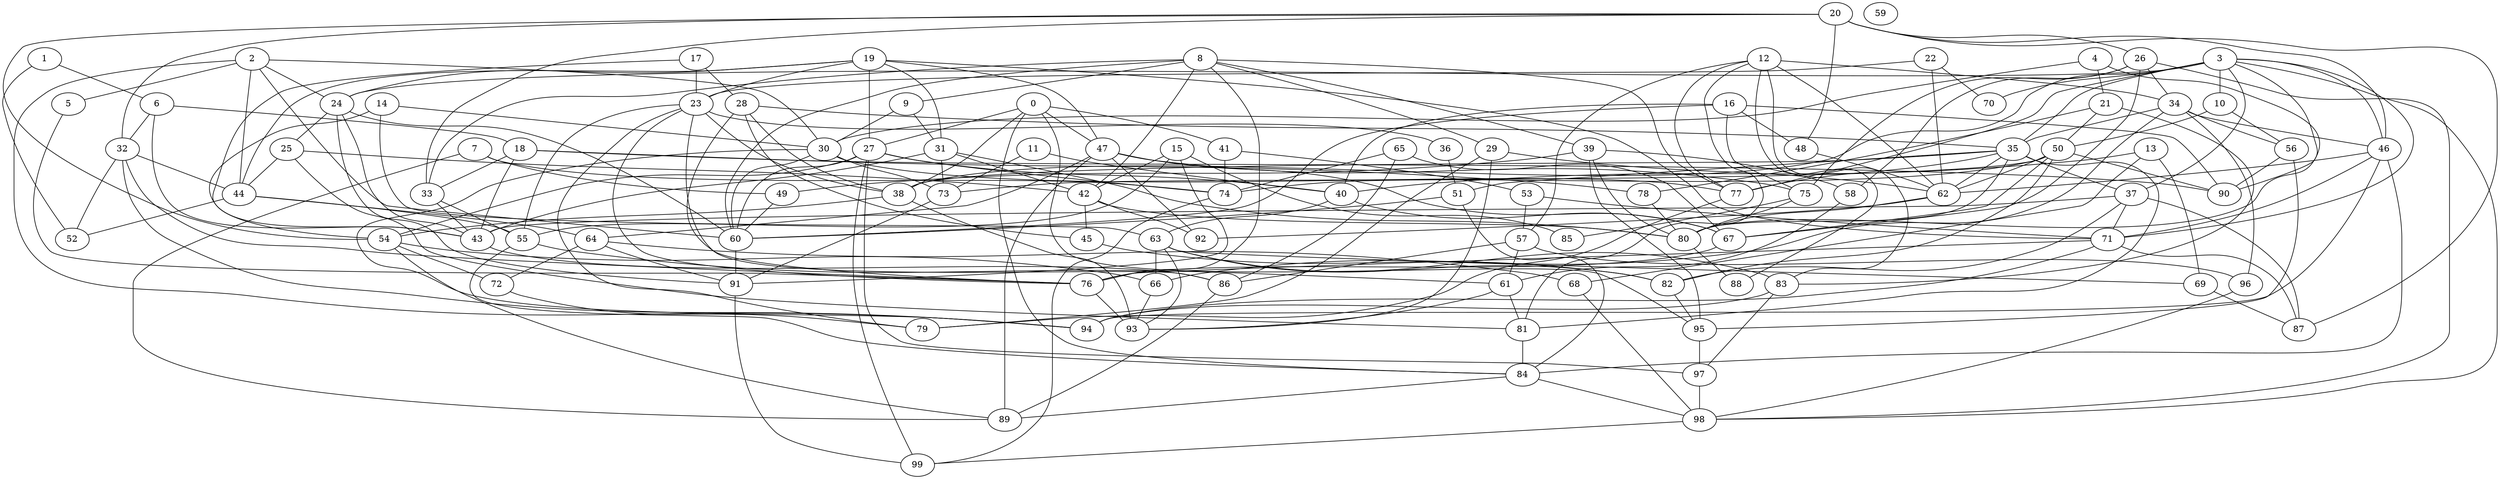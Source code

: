 graph {
0;
1;
2;
3;
4;
5;
6;
7;
8;
9;
10;
11;
12;
13;
14;
15;
16;
17;
18;
19;
20;
21;
22;
23;
24;
25;
26;
27;
28;
29;
30;
31;
32;
33;
34;
35;
36;
37;
38;
39;
40;
41;
42;
43;
44;
45;
46;
47;
48;
49;
50;
51;
52;
53;
54;
55;
56;
57;
58;
59;
60;
61;
62;
63;
64;
65;
66;
67;
68;
69;
70;
71;
72;
73;
74;
75;
76;
77;
78;
79;
80;
81;
82;
83;
84;
85;
86;
87;
88;
89;
90;
91;
92;
93;
94;
95;
96;
97;
98;
99;
0--27;
0--38;
0--41;
0--47;
0--84;
0--95;
1--6;
1--52;
2--5;
2--24;
2--30;
2--44;
2--60;
2--94;
3--10;
3--24;
3--35;
3--37;
3--38;
3--46;
3--70;
3--71;
3--77;
3--90;
3--98;
4--21;
4--30;
4--80;
5--76;
6--18;
6--32;
6--43;
7--49;
7--74;
7--89;
8--9;
8--29;
8--33;
8--39;
8--42;
8--60;
8--76;
8--77;
9--30;
9--31;
10--50;
10--56;
11--40;
11--73;
12--34;
12--57;
12--62;
12--77;
12--81;
12--83;
12--88;
13--40;
13--68;
13--69;
14--30;
14--54;
14--63;
15--42;
15--55;
15--85;
15--91;
16--40;
16--48;
16--60;
16--75;
16--90;
17--23;
17--28;
17--43;
18--33;
18--43;
18--78;
18--90;
19--23;
19--24;
19--27;
19--31;
19--44;
19--47;
19--71;
20--26;
20--32;
20--33;
20--46;
20--48;
20--54;
20--87;
21--50;
21--78;
21--83;
22--23;
22--62;
22--70;
23--36;
23--38;
23--55;
23--76;
23--79;
23--86;
24--25;
24--43;
24--60;
24--91;
25--42;
25--44;
25--81;
26--34;
26--58;
26--67;
26--75;
26--98;
27--40;
27--54;
27--60;
27--74;
27--97;
27--99;
28--35;
28--38;
28--45;
28--76;
29--62;
29--79;
29--93;
30--60;
30--73;
30--77;
30--94;
31--42;
31--43;
31--73;
31--80;
32--44;
32--52;
32--76;
32--94;
33--43;
33--55;
34--35;
34--46;
34--56;
34--66;
34--96;
35--37;
35--38;
35--51;
35--62;
35--77;
35--80;
35--81;
36--51;
37--43;
37--71;
37--82;
37--87;
38--54;
38--93;
39--49;
39--58;
39--80;
39--95;
40--63;
40--67;
41--53;
41--74;
42--45;
42--80;
42--92;
43--86;
44--52;
44--55;
44--64;
45--82;
46--62;
46--71;
46--84;
46--94;
47--64;
47--67;
47--75;
47--89;
47--92;
48--62;
49--60;
50--62;
50--67;
50--73;
50--74;
50--82;
50--90;
51--60;
51--84;
53--57;
53--71;
54--66;
54--72;
54--89;
55--61;
55--84;
56--90;
56--95;
57--61;
57--86;
57--96;
58--61;
60--91;
61--81;
61--93;
62--80;
62--92;
63--66;
63--69;
63--82;
63--83;
63--93;
64--68;
64--72;
64--91;
65--67;
65--74;
65--86;
66--93;
67--76;
68--98;
69--87;
71--76;
71--87;
71--94;
72--79;
73--91;
74--99;
75--80;
75--85;
76--93;
77--79;
78--80;
80--88;
81--84;
82--95;
83--94;
83--97;
84--89;
84--98;
86--89;
91--99;
95--97;
96--98;
97--98;
98--99;
}